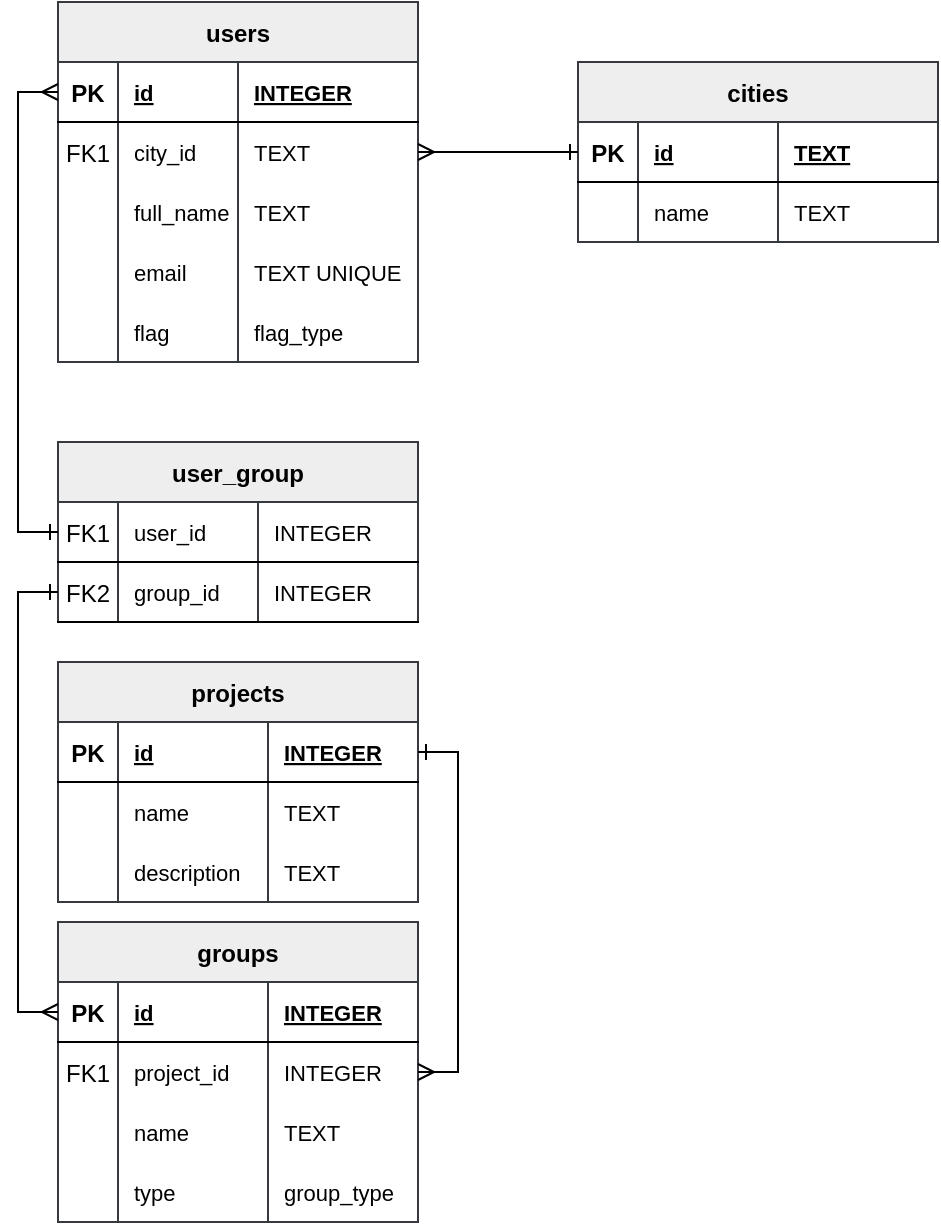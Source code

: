 <mxfile version="20.8.10" type="device"><diagram id="R2lEEEUBdFMjLlhIrx00" name="Page-1"><mxGraphModel dx="1034" dy="511" grid="1" gridSize="10" guides="1" tooltips="1" connect="1" arrows="1" fold="1" page="1" pageScale="1" pageWidth="850" pageHeight="1100" math="0" shadow="0" extFonts="Permanent Marker^https://fonts.googleapis.com/css?family=Permanent+Marker"><root><mxCell id="0"/><mxCell id="1" parent="0"/><mxCell id="Px9jCE2iod_C4gLn5feu-97" value="users" style="shape=table;startSize=30;container=1;collapsible=1;childLayout=tableLayout;fixedRows=1;rowLines=0;fontStyle=1;align=center;resizeLast=1;fillStyle=auto;labelBackgroundColor=none;fillColor=#eeeeee;strokeColor=#36393d;spacing=0;fontSize=12;" parent="1" vertex="1"><mxGeometry x="400" y="370" width="180" height="180" as="geometry"/></mxCell><mxCell id="Px9jCE2iod_C4gLn5feu-98" value="" style="shape=tableRow;horizontal=0;startSize=0;swimlaneHead=0;swimlaneBody=0;fillColor=none;collapsible=0;dropTarget=0;points=[[0,0.5],[1,0.5]];portConstraint=eastwest;top=0;left=0;right=0;bottom=1;fillStyle=auto;" parent="Px9jCE2iod_C4gLn5feu-97" vertex="1"><mxGeometry y="30" width="180" height="30" as="geometry"/></mxCell><mxCell id="Px9jCE2iod_C4gLn5feu-99" value="PK" style="shape=partialRectangle;connectable=0;fillColor=none;top=0;left=0;bottom=0;right=0;fontStyle=1;overflow=hidden;fillStyle=auto;" parent="Px9jCE2iod_C4gLn5feu-98" vertex="1"><mxGeometry width="30" height="30" as="geometry"><mxRectangle width="30" height="30" as="alternateBounds"/></mxGeometry></mxCell><mxCell id="Px9jCE2iod_C4gLn5feu-100" value="id" style="shape=partialRectangle;connectable=0;fillColor=none;top=0;left=0;bottom=0;right=0;align=left;spacingLeft=6;fontStyle=5;overflow=hidden;fillStyle=auto;noLabel=0;portConstraintRotation=0;shadow=0;fontSize=11;" parent="Px9jCE2iod_C4gLn5feu-98" vertex="1"><mxGeometry x="30" width="60" height="30" as="geometry"><mxRectangle width="60" height="30" as="alternateBounds"/></mxGeometry></mxCell><mxCell id="Px9jCE2iod_C4gLn5feu-101" value="INTEGER" style="shape=partialRectangle;connectable=0;fillColor=none;top=0;left=0;bottom=0;right=0;align=left;spacingLeft=6;fontStyle=5;overflow=hidden;fillStyle=auto;noLabel=0;portConstraintRotation=0;shadow=0;fontSize=11;" parent="Px9jCE2iod_C4gLn5feu-98" vertex="1"><mxGeometry x="90" width="90" height="30" as="geometry"><mxRectangle width="90" height="30" as="alternateBounds"/></mxGeometry></mxCell><mxCell id="Px9jCE2iod_C4gLn5feu-114" style="shape=tableRow;horizontal=0;startSize=0;swimlaneHead=0;swimlaneBody=0;fillColor=none;collapsible=0;dropTarget=0;points=[[0,0.5],[1,0.5]];portConstraint=eastwest;top=0;left=0;right=0;bottom=0;fillStyle=auto;" parent="Px9jCE2iod_C4gLn5feu-97" vertex="1"><mxGeometry y="60" width="180" height="30" as="geometry"/></mxCell><mxCell id="Px9jCE2iod_C4gLn5feu-115" value="FK1" style="shape=partialRectangle;connectable=0;fillColor=none;top=0;left=0;bottom=0;right=0;editable=1;overflow=hidden;fillStyle=auto;" parent="Px9jCE2iod_C4gLn5feu-114" vertex="1"><mxGeometry width="30" height="30" as="geometry"><mxRectangle width="30" height="30" as="alternateBounds"/></mxGeometry></mxCell><mxCell id="Px9jCE2iod_C4gLn5feu-116" value="city_id" style="shape=partialRectangle;connectable=0;fillColor=none;top=0;left=0;bottom=0;right=0;align=left;spacingLeft=6;overflow=hidden;fillStyle=auto;fontSize=11;" parent="Px9jCE2iod_C4gLn5feu-114" vertex="1"><mxGeometry x="30" width="60" height="30" as="geometry"><mxRectangle width="60" height="30" as="alternateBounds"/></mxGeometry></mxCell><mxCell id="Px9jCE2iod_C4gLn5feu-117" value="TEXT" style="shape=partialRectangle;connectable=0;fillColor=none;top=0;left=0;bottom=0;right=0;align=left;spacingLeft=6;overflow=hidden;fillStyle=auto;fontSize=11;" parent="Px9jCE2iod_C4gLn5feu-114" vertex="1"><mxGeometry x="90" width="90" height="30" as="geometry"><mxRectangle width="90" height="30" as="alternateBounds"/></mxGeometry></mxCell><mxCell id="Px9jCE2iod_C4gLn5feu-102" value="" style="shape=tableRow;horizontal=0;startSize=0;swimlaneHead=0;swimlaneBody=0;fillColor=none;collapsible=0;dropTarget=0;points=[[0,0.5],[1,0.5]];portConstraint=eastwest;top=0;left=0;right=0;bottom=0;fillStyle=auto;" parent="Px9jCE2iod_C4gLn5feu-97" vertex="1"><mxGeometry y="90" width="180" height="30" as="geometry"/></mxCell><mxCell id="Px9jCE2iod_C4gLn5feu-103" value="" style="shape=partialRectangle;connectable=0;fillColor=none;top=0;left=0;bottom=0;right=0;editable=1;overflow=hidden;fillStyle=auto;" parent="Px9jCE2iod_C4gLn5feu-102" vertex="1"><mxGeometry width="30" height="30" as="geometry"><mxRectangle width="30" height="30" as="alternateBounds"/></mxGeometry></mxCell><mxCell id="Px9jCE2iod_C4gLn5feu-104" value="full_name" style="shape=partialRectangle;connectable=0;fillColor=none;top=0;left=0;bottom=0;right=0;align=left;spacingLeft=6;overflow=hidden;fillStyle=auto;fontSize=11;" parent="Px9jCE2iod_C4gLn5feu-102" vertex="1"><mxGeometry x="30" width="60" height="30" as="geometry"><mxRectangle width="60" height="30" as="alternateBounds"/></mxGeometry></mxCell><mxCell id="Px9jCE2iod_C4gLn5feu-105" value="TEXT" style="shape=partialRectangle;connectable=0;fillColor=none;top=0;left=0;bottom=0;right=0;align=left;spacingLeft=6;overflow=hidden;fillStyle=auto;fontSize=11;" parent="Px9jCE2iod_C4gLn5feu-102" vertex="1"><mxGeometry x="90" width="90" height="30" as="geometry"><mxRectangle width="90" height="30" as="alternateBounds"/></mxGeometry></mxCell><mxCell id="Px9jCE2iod_C4gLn5feu-106" value="" style="shape=tableRow;horizontal=0;startSize=0;swimlaneHead=0;swimlaneBody=0;fillColor=none;collapsible=0;dropTarget=0;points=[[0,0.5],[1,0.5]];portConstraint=eastwest;top=0;left=0;right=0;bottom=0;fillStyle=auto;" parent="Px9jCE2iod_C4gLn5feu-97" vertex="1"><mxGeometry y="120" width="180" height="30" as="geometry"/></mxCell><mxCell id="Px9jCE2iod_C4gLn5feu-107" value="" style="shape=partialRectangle;connectable=0;fillColor=none;top=0;left=0;bottom=0;right=0;editable=1;overflow=hidden;fillStyle=auto;" parent="Px9jCE2iod_C4gLn5feu-106" vertex="1"><mxGeometry width="30" height="30" as="geometry"><mxRectangle width="30" height="30" as="alternateBounds"/></mxGeometry></mxCell><mxCell id="Px9jCE2iod_C4gLn5feu-108" value="email" style="shape=partialRectangle;connectable=0;fillColor=none;top=0;left=0;bottom=0;right=0;align=left;spacingLeft=6;overflow=hidden;fillStyle=auto;fontSize=11;" parent="Px9jCE2iod_C4gLn5feu-106" vertex="1"><mxGeometry x="30" width="60" height="30" as="geometry"><mxRectangle width="60" height="30" as="alternateBounds"/></mxGeometry></mxCell><mxCell id="Px9jCE2iod_C4gLn5feu-109" value="TEXT UNIQUE" style="shape=partialRectangle;connectable=0;fillColor=none;top=0;left=0;bottom=0;right=0;align=left;spacingLeft=6;overflow=hidden;fillStyle=auto;fontSize=11;" parent="Px9jCE2iod_C4gLn5feu-106" vertex="1"><mxGeometry x="90" width="90" height="30" as="geometry"><mxRectangle width="90" height="30" as="alternateBounds"/></mxGeometry></mxCell><mxCell id="Px9jCE2iod_C4gLn5feu-110" value="" style="shape=tableRow;horizontal=0;startSize=0;swimlaneHead=0;swimlaneBody=0;fillColor=none;collapsible=0;dropTarget=0;points=[[0,0.5],[1,0.5]];portConstraint=eastwest;top=0;left=0;right=0;bottom=0;fillStyle=auto;" parent="Px9jCE2iod_C4gLn5feu-97" vertex="1"><mxGeometry y="150" width="180" height="30" as="geometry"/></mxCell><mxCell id="Px9jCE2iod_C4gLn5feu-111" value="" style="shape=partialRectangle;connectable=0;fillColor=none;top=0;left=0;bottom=0;right=0;editable=1;overflow=hidden;fillStyle=auto;" parent="Px9jCE2iod_C4gLn5feu-110" vertex="1"><mxGeometry width="30" height="30" as="geometry"><mxRectangle width="30" height="30" as="alternateBounds"/></mxGeometry></mxCell><mxCell id="Px9jCE2iod_C4gLn5feu-112" value="flag" style="shape=partialRectangle;connectable=0;fillColor=none;top=0;left=0;bottom=0;right=0;align=left;spacingLeft=6;overflow=hidden;fillStyle=auto;fontSize=11;" parent="Px9jCE2iod_C4gLn5feu-110" vertex="1"><mxGeometry x="30" width="60" height="30" as="geometry"><mxRectangle width="60" height="30" as="alternateBounds"/></mxGeometry></mxCell><mxCell id="Px9jCE2iod_C4gLn5feu-113" value="flag_type" style="shape=partialRectangle;connectable=0;fillColor=none;top=0;left=0;bottom=0;right=0;align=left;spacingLeft=6;overflow=hidden;fillStyle=auto;fontSize=11;" parent="Px9jCE2iod_C4gLn5feu-110" vertex="1"><mxGeometry x="90" width="90" height="30" as="geometry"><mxRectangle width="90" height="30" as="alternateBounds"/></mxGeometry></mxCell><mxCell id="Px9jCE2iod_C4gLn5feu-122" value="cities" style="shape=table;startSize=30;container=1;collapsible=1;childLayout=tableLayout;fixedRows=1;rowLines=0;fontStyle=1;align=center;resizeLast=1;fillStyle=auto;labelBackgroundColor=none;fillColor=#eeeeee;strokeColor=#36393d;" parent="1" vertex="1"><mxGeometry x="660" y="400" width="180" height="90" as="geometry"/></mxCell><mxCell id="Px9jCE2iod_C4gLn5feu-123" value="" style="shape=tableRow;horizontal=0;startSize=0;swimlaneHead=0;swimlaneBody=0;fillColor=none;collapsible=0;dropTarget=0;points=[[0,0.5],[1,0.5]];portConstraint=eastwest;top=0;left=0;right=0;bottom=1;fillStyle=auto;" parent="Px9jCE2iod_C4gLn5feu-122" vertex="1"><mxGeometry y="30" width="180" height="30" as="geometry"/></mxCell><mxCell id="Px9jCE2iod_C4gLn5feu-124" value="PK" style="shape=partialRectangle;connectable=0;fillColor=none;top=0;left=0;bottom=0;right=0;fontStyle=1;overflow=hidden;fillStyle=auto;" parent="Px9jCE2iod_C4gLn5feu-123" vertex="1"><mxGeometry width="30" height="30" as="geometry"><mxRectangle width="30" height="30" as="alternateBounds"/></mxGeometry></mxCell><mxCell id="Px9jCE2iod_C4gLn5feu-125" value="id" style="shape=partialRectangle;connectable=0;fillColor=none;top=0;left=0;bottom=0;right=0;align=left;spacingLeft=6;fontStyle=5;overflow=hidden;fillStyle=auto;noLabel=0;portConstraintRotation=0;shadow=0;fontSize=11;" parent="Px9jCE2iod_C4gLn5feu-123" vertex="1"><mxGeometry x="30" width="70" height="30" as="geometry"><mxRectangle width="70" height="30" as="alternateBounds"/></mxGeometry></mxCell><mxCell id="Px9jCE2iod_C4gLn5feu-126" value="TEXT" style="shape=partialRectangle;connectable=0;fillColor=none;top=0;left=0;bottom=0;right=0;align=left;spacingLeft=6;fontStyle=5;overflow=hidden;fillStyle=auto;noLabel=0;portConstraintRotation=0;shadow=0;fontSize=11;" parent="Px9jCE2iod_C4gLn5feu-123" vertex="1"><mxGeometry x="100" width="80" height="30" as="geometry"><mxRectangle width="80" height="30" as="alternateBounds"/></mxGeometry></mxCell><mxCell id="Px9jCE2iod_C4gLn5feu-127" value="" style="shape=tableRow;horizontal=0;startSize=0;swimlaneHead=0;swimlaneBody=0;fillColor=none;collapsible=0;dropTarget=0;points=[[0,0.5],[1,0.5]];portConstraint=eastwest;top=0;left=0;right=0;bottom=0;fillStyle=auto;" parent="Px9jCE2iod_C4gLn5feu-122" vertex="1"><mxGeometry y="60" width="180" height="30" as="geometry"/></mxCell><mxCell id="Px9jCE2iod_C4gLn5feu-128" value="" style="shape=partialRectangle;connectable=0;fillColor=none;top=0;left=0;bottom=0;right=0;editable=1;overflow=hidden;fillStyle=auto;" parent="Px9jCE2iod_C4gLn5feu-127" vertex="1"><mxGeometry width="30" height="30" as="geometry"><mxRectangle width="30" height="30" as="alternateBounds"/></mxGeometry></mxCell><mxCell id="Px9jCE2iod_C4gLn5feu-129" value="name" style="shape=partialRectangle;connectable=0;fillColor=none;top=0;left=0;bottom=0;right=0;align=left;spacingLeft=6;overflow=hidden;fillStyle=auto;fontSize=11;" parent="Px9jCE2iod_C4gLn5feu-127" vertex="1"><mxGeometry x="30" width="70" height="30" as="geometry"><mxRectangle width="70" height="30" as="alternateBounds"/></mxGeometry></mxCell><mxCell id="Px9jCE2iod_C4gLn5feu-130" value="TEXT" style="shape=partialRectangle;connectable=0;fillColor=none;top=0;left=0;bottom=0;right=0;align=left;spacingLeft=6;overflow=hidden;fillStyle=auto;fontSize=11;" parent="Px9jCE2iod_C4gLn5feu-127" vertex="1"><mxGeometry x="100" width="80" height="30" as="geometry"><mxRectangle width="80" height="30" as="alternateBounds"/></mxGeometry></mxCell><mxCell id="Px9jCE2iod_C4gLn5feu-158" style="edgeStyle=orthogonalEdgeStyle;rounded=0;orthogonalLoop=1;jettySize=auto;html=1;exitX=0;exitY=0.5;exitDx=0;exitDy=0;entryX=1;entryY=0.5;entryDx=0;entryDy=0;endArrow=ERmany;endFill=0;startArrow=ERone;startFill=0;" parent="1" source="Px9jCE2iod_C4gLn5feu-123" target="Px9jCE2iod_C4gLn5feu-114" edge="1"><mxGeometry relative="1" as="geometry"/></mxCell><mxCell id="BM7_UAmfEfMgz-eGo1fl-1" value="user_group" style="shape=table;startSize=30;container=1;collapsible=1;childLayout=tableLayout;fixedRows=1;rowLines=0;fontStyle=1;align=center;resizeLast=1;fillColor=#eeeeee;strokeColor=#36393d;" parent="1" vertex="1"><mxGeometry x="400" y="590" width="180" height="90" as="geometry"/></mxCell><mxCell id="BM7_UAmfEfMgz-eGo1fl-2" value="" style="shape=tableRow;horizontal=0;startSize=0;swimlaneHead=0;swimlaneBody=0;fillColor=none;collapsible=0;dropTarget=0;points=[[0,0.5],[1,0.5]];portConstraint=eastwest;top=0;left=0;right=0;bottom=1;" parent="BM7_UAmfEfMgz-eGo1fl-1" vertex="1"><mxGeometry y="30" width="180" height="30" as="geometry"/></mxCell><mxCell id="BM7_UAmfEfMgz-eGo1fl-3" value="FK1" style="shape=partialRectangle;connectable=0;fillColor=none;top=0;left=0;bottom=0;right=0;fontStyle=0;overflow=hidden;" parent="BM7_UAmfEfMgz-eGo1fl-2" vertex="1"><mxGeometry width="30" height="30" as="geometry"><mxRectangle width="30" height="30" as="alternateBounds"/></mxGeometry></mxCell><mxCell id="BM7_UAmfEfMgz-eGo1fl-4" value="user_id" style="shape=partialRectangle;connectable=0;fillColor=none;top=0;left=0;bottom=0;right=0;align=left;spacingLeft=6;fontStyle=0;overflow=hidden;fontSize=11;" parent="BM7_UAmfEfMgz-eGo1fl-2" vertex="1"><mxGeometry x="30" width="70" height="30" as="geometry"><mxRectangle width="70" height="30" as="alternateBounds"/></mxGeometry></mxCell><mxCell id="BM7_UAmfEfMgz-eGo1fl-75" value="INTEGER" style="shape=partialRectangle;connectable=0;fillColor=none;top=0;left=0;bottom=0;right=0;align=left;spacingLeft=6;fontStyle=0;overflow=hidden;fontSize=11;" parent="BM7_UAmfEfMgz-eGo1fl-2" vertex="1"><mxGeometry x="100" width="80" height="30" as="geometry"><mxRectangle width="80" height="30" as="alternateBounds"/></mxGeometry></mxCell><mxCell id="BM7_UAmfEfMgz-eGo1fl-20" style="shape=tableRow;horizontal=0;startSize=0;swimlaneHead=0;swimlaneBody=0;fillColor=none;collapsible=0;dropTarget=0;points=[[0,0.5],[1,0.5]];portConstraint=eastwest;top=0;left=0;right=0;bottom=1;" parent="BM7_UAmfEfMgz-eGo1fl-1" vertex="1"><mxGeometry y="60" width="180" height="30" as="geometry"/></mxCell><mxCell id="BM7_UAmfEfMgz-eGo1fl-21" value="FK2" style="shape=partialRectangle;connectable=0;fillColor=none;top=0;left=0;bottom=0;right=0;fontStyle=0;overflow=hidden;" parent="BM7_UAmfEfMgz-eGo1fl-20" vertex="1"><mxGeometry width="30" height="30" as="geometry"><mxRectangle width="30" height="30" as="alternateBounds"/></mxGeometry></mxCell><mxCell id="BM7_UAmfEfMgz-eGo1fl-22" value="group_id" style="shape=partialRectangle;connectable=0;fillColor=none;top=0;left=0;bottom=0;right=0;align=left;spacingLeft=6;fontStyle=0;overflow=hidden;fontSize=11;" parent="BM7_UAmfEfMgz-eGo1fl-20" vertex="1"><mxGeometry x="30" width="70" height="30" as="geometry"><mxRectangle width="70" height="30" as="alternateBounds"/></mxGeometry></mxCell><mxCell id="BM7_UAmfEfMgz-eGo1fl-76" value="INTEGER" style="shape=partialRectangle;connectable=0;fillColor=none;top=0;left=0;bottom=0;right=0;align=left;spacingLeft=6;fontStyle=0;overflow=hidden;fontSize=11;" parent="BM7_UAmfEfMgz-eGo1fl-20" vertex="1"><mxGeometry x="100" width="80" height="30" as="geometry"><mxRectangle width="80" height="30" as="alternateBounds"/></mxGeometry></mxCell><mxCell id="BM7_UAmfEfMgz-eGo1fl-23" style="edgeStyle=orthogonalEdgeStyle;rounded=0;orthogonalLoop=1;jettySize=auto;html=1;exitX=0;exitY=0.5;exitDx=0;exitDy=0;entryX=0;entryY=0.5;entryDx=0;entryDy=0;startArrow=ERone;startFill=0;endArrow=ERmany;endFill=0;" parent="1" source="BM7_UAmfEfMgz-eGo1fl-2" target="Px9jCE2iod_C4gLn5feu-98" edge="1"><mxGeometry relative="1" as="geometry"/></mxCell><mxCell id="BM7_UAmfEfMgz-eGo1fl-47" value="groups" style="shape=table;startSize=30;container=1;collapsible=1;childLayout=tableLayout;fixedRows=1;rowLines=0;fontStyle=1;align=center;resizeLast=1;fillStyle=auto;labelBackgroundColor=none;fillColor=#eeeeee;strokeColor=#36393d;" parent="1" vertex="1"><mxGeometry x="400" y="830" width="180" height="150" as="geometry"/></mxCell><mxCell id="BM7_UAmfEfMgz-eGo1fl-48" value="" style="shape=tableRow;horizontal=0;startSize=0;swimlaneHead=0;swimlaneBody=0;fillColor=none;collapsible=0;dropTarget=0;points=[[0,0.5],[1,0.5]];portConstraint=eastwest;top=0;left=0;right=0;bottom=1;fillStyle=auto;" parent="BM7_UAmfEfMgz-eGo1fl-47" vertex="1"><mxGeometry y="30" width="180" height="30" as="geometry"/></mxCell><mxCell id="BM7_UAmfEfMgz-eGo1fl-49" value="PK" style="shape=partialRectangle;connectable=0;fillColor=none;top=0;left=0;bottom=0;right=0;fontStyle=1;overflow=hidden;fillStyle=auto;" parent="BM7_UAmfEfMgz-eGo1fl-48" vertex="1"><mxGeometry width="30" height="30" as="geometry"><mxRectangle width="30" height="30" as="alternateBounds"/></mxGeometry></mxCell><mxCell id="BM7_UAmfEfMgz-eGo1fl-50" value="id" style="shape=partialRectangle;connectable=0;fillColor=none;top=0;left=0;bottom=0;right=0;align=left;spacingLeft=6;fontStyle=5;overflow=hidden;fillStyle=auto;noLabel=0;portConstraintRotation=0;shadow=0;fontSize=11;" parent="BM7_UAmfEfMgz-eGo1fl-48" vertex="1"><mxGeometry x="30" width="75" height="30" as="geometry"><mxRectangle width="75" height="30" as="alternateBounds"/></mxGeometry></mxCell><mxCell id="BM7_UAmfEfMgz-eGo1fl-51" value="INTEGER" style="shape=partialRectangle;connectable=0;fillColor=none;top=0;left=0;bottom=0;right=0;align=left;spacingLeft=6;fontStyle=5;overflow=hidden;fillStyle=auto;noLabel=0;portConstraintRotation=0;shadow=0;fontSize=11;" parent="BM7_UAmfEfMgz-eGo1fl-48" vertex="1"><mxGeometry x="105" width="75" height="30" as="geometry"><mxRectangle width="75" height="30" as="alternateBounds"/></mxGeometry></mxCell><mxCell id="BM7_UAmfEfMgz-eGo1fl-64" style="shape=tableRow;horizontal=0;startSize=0;swimlaneHead=0;swimlaneBody=0;fillColor=none;collapsible=0;dropTarget=0;points=[[0,0.5],[1,0.5]];portConstraint=eastwest;top=0;left=0;right=0;bottom=0;fillStyle=auto;" parent="BM7_UAmfEfMgz-eGo1fl-47" vertex="1"><mxGeometry y="60" width="180" height="30" as="geometry"/></mxCell><mxCell id="BM7_UAmfEfMgz-eGo1fl-65" value="FK1" style="shape=partialRectangle;connectable=0;fillColor=none;top=0;left=0;bottom=0;right=0;editable=1;overflow=hidden;fillStyle=auto;" parent="BM7_UAmfEfMgz-eGo1fl-64" vertex="1"><mxGeometry width="30" height="30" as="geometry"><mxRectangle width="30" height="30" as="alternateBounds"/></mxGeometry></mxCell><mxCell id="BM7_UAmfEfMgz-eGo1fl-66" value="project_id" style="shape=partialRectangle;connectable=0;fillColor=none;top=0;left=0;bottom=0;right=0;align=left;spacingLeft=6;overflow=hidden;fillStyle=auto;fontSize=11;" parent="BM7_UAmfEfMgz-eGo1fl-64" vertex="1"><mxGeometry x="30" width="75" height="30" as="geometry"><mxRectangle width="75" height="30" as="alternateBounds"/></mxGeometry></mxCell><mxCell id="BM7_UAmfEfMgz-eGo1fl-67" value="INTEGER" style="shape=partialRectangle;connectable=0;fillColor=none;top=0;left=0;bottom=0;right=0;align=left;spacingLeft=6;overflow=hidden;fillStyle=auto;fontSize=11;" parent="BM7_UAmfEfMgz-eGo1fl-64" vertex="1"><mxGeometry x="105" width="75" height="30" as="geometry"><mxRectangle width="75" height="30" as="alternateBounds"/></mxGeometry></mxCell><mxCell id="BM7_UAmfEfMgz-eGo1fl-52" value="" style="shape=tableRow;horizontal=0;startSize=0;swimlaneHead=0;swimlaneBody=0;fillColor=none;collapsible=0;dropTarget=0;points=[[0,0.5],[1,0.5]];portConstraint=eastwest;top=0;left=0;right=0;bottom=0;fillStyle=auto;" parent="BM7_UAmfEfMgz-eGo1fl-47" vertex="1"><mxGeometry y="90" width="180" height="30" as="geometry"/></mxCell><mxCell id="BM7_UAmfEfMgz-eGo1fl-53" value="" style="shape=partialRectangle;connectable=0;fillColor=none;top=0;left=0;bottom=0;right=0;editable=1;overflow=hidden;fillStyle=auto;" parent="BM7_UAmfEfMgz-eGo1fl-52" vertex="1"><mxGeometry width="30" height="30" as="geometry"><mxRectangle width="30" height="30" as="alternateBounds"/></mxGeometry></mxCell><mxCell id="BM7_UAmfEfMgz-eGo1fl-54" value="name" style="shape=partialRectangle;connectable=0;fillColor=none;top=0;left=0;bottom=0;right=0;align=left;spacingLeft=6;overflow=hidden;fillStyle=auto;fontSize=11;" parent="BM7_UAmfEfMgz-eGo1fl-52" vertex="1"><mxGeometry x="30" width="75" height="30" as="geometry"><mxRectangle width="75" height="30" as="alternateBounds"/></mxGeometry></mxCell><mxCell id="BM7_UAmfEfMgz-eGo1fl-55" value="TEXT" style="shape=partialRectangle;connectable=0;fillColor=none;top=0;left=0;bottom=0;right=0;align=left;spacingLeft=6;overflow=hidden;fillStyle=auto;fontSize=11;" parent="BM7_UAmfEfMgz-eGo1fl-52" vertex="1"><mxGeometry x="105" width="75" height="30" as="geometry"><mxRectangle width="75" height="30" as="alternateBounds"/></mxGeometry></mxCell><mxCell id="BM7_UAmfEfMgz-eGo1fl-68" style="shape=tableRow;horizontal=0;startSize=0;swimlaneHead=0;swimlaneBody=0;fillColor=none;collapsible=0;dropTarget=0;points=[[0,0.5],[1,0.5]];portConstraint=eastwest;top=0;left=0;right=0;bottom=0;fillStyle=auto;" parent="BM7_UAmfEfMgz-eGo1fl-47" vertex="1"><mxGeometry y="120" width="180" height="30" as="geometry"/></mxCell><mxCell id="BM7_UAmfEfMgz-eGo1fl-69" value="" style="shape=partialRectangle;connectable=0;fillColor=none;top=0;left=0;bottom=0;right=0;editable=1;overflow=hidden;fillStyle=auto;" parent="BM7_UAmfEfMgz-eGo1fl-68" vertex="1"><mxGeometry width="30" height="30" as="geometry"><mxRectangle width="30" height="30" as="alternateBounds"/></mxGeometry></mxCell><mxCell id="BM7_UAmfEfMgz-eGo1fl-70" value="type" style="shape=partialRectangle;connectable=0;fillColor=none;top=0;left=0;bottom=0;right=0;align=left;spacingLeft=6;overflow=hidden;fillStyle=auto;fontSize=11;" parent="BM7_UAmfEfMgz-eGo1fl-68" vertex="1"><mxGeometry x="30" width="75" height="30" as="geometry"><mxRectangle width="75" height="30" as="alternateBounds"/></mxGeometry></mxCell><mxCell id="BM7_UAmfEfMgz-eGo1fl-71" value="group_type" style="shape=partialRectangle;connectable=0;fillColor=none;top=0;left=0;bottom=0;right=0;align=left;spacingLeft=6;overflow=hidden;fillStyle=auto;fontSize=11;" parent="BM7_UAmfEfMgz-eGo1fl-68" vertex="1"><mxGeometry x="105" width="75" height="30" as="geometry"><mxRectangle width="75" height="30" as="alternateBounds"/></mxGeometry></mxCell><mxCell id="BM7_UAmfEfMgz-eGo1fl-88" value="projects" style="shape=table;startSize=30;container=1;collapsible=1;childLayout=tableLayout;fixedRows=1;rowLines=0;fontStyle=1;align=center;resizeLast=1;fillStyle=auto;labelBackgroundColor=none;fillColor=#eeeeee;strokeColor=#36393d;" parent="1" vertex="1"><mxGeometry x="400" y="700" width="180" height="120" as="geometry"/></mxCell><mxCell id="BM7_UAmfEfMgz-eGo1fl-89" value="" style="shape=tableRow;horizontal=0;startSize=0;swimlaneHead=0;swimlaneBody=0;fillColor=none;collapsible=0;dropTarget=0;points=[[0,0.5],[1,0.5]];portConstraint=eastwest;top=0;left=0;right=0;bottom=1;fillStyle=auto;" parent="BM7_UAmfEfMgz-eGo1fl-88" vertex="1"><mxGeometry y="30" width="180" height="30" as="geometry"/></mxCell><mxCell id="BM7_UAmfEfMgz-eGo1fl-90" value="PK" style="shape=partialRectangle;connectable=0;fillColor=none;top=0;left=0;bottom=0;right=0;fontStyle=1;overflow=hidden;fillStyle=auto;" parent="BM7_UAmfEfMgz-eGo1fl-89" vertex="1"><mxGeometry width="30" height="30" as="geometry"><mxRectangle width="30" height="30" as="alternateBounds"/></mxGeometry></mxCell><mxCell id="BM7_UAmfEfMgz-eGo1fl-91" value="id" style="shape=partialRectangle;connectable=0;fillColor=none;top=0;left=0;bottom=0;right=0;align=left;spacingLeft=6;fontStyle=5;overflow=hidden;fillStyle=auto;noLabel=0;portConstraintRotation=0;shadow=0;fontSize=11;" parent="BM7_UAmfEfMgz-eGo1fl-89" vertex="1"><mxGeometry x="30" width="75" height="30" as="geometry"><mxRectangle width="75" height="30" as="alternateBounds"/></mxGeometry></mxCell><mxCell id="BM7_UAmfEfMgz-eGo1fl-92" value="INTEGER" style="shape=partialRectangle;connectable=0;fillColor=none;top=0;left=0;bottom=0;right=0;align=left;spacingLeft=6;fontStyle=5;overflow=hidden;fillStyle=auto;noLabel=0;portConstraintRotation=0;shadow=0;fontSize=11;" parent="BM7_UAmfEfMgz-eGo1fl-89" vertex="1"><mxGeometry x="105" width="75" height="30" as="geometry"><mxRectangle width="75" height="30" as="alternateBounds"/></mxGeometry></mxCell><mxCell id="BM7_UAmfEfMgz-eGo1fl-93" style="shape=tableRow;horizontal=0;startSize=0;swimlaneHead=0;swimlaneBody=0;fillColor=none;collapsible=0;dropTarget=0;points=[[0,0.5],[1,0.5]];portConstraint=eastwest;top=0;left=0;right=0;bottom=0;fillStyle=auto;" parent="BM7_UAmfEfMgz-eGo1fl-88" vertex="1"><mxGeometry y="60" width="180" height="30" as="geometry"/></mxCell><mxCell id="BM7_UAmfEfMgz-eGo1fl-94" value="" style="shape=partialRectangle;connectable=0;fillColor=none;top=0;left=0;bottom=0;right=0;editable=1;overflow=hidden;fillStyle=auto;" parent="BM7_UAmfEfMgz-eGo1fl-93" vertex="1"><mxGeometry width="30" height="30" as="geometry"><mxRectangle width="30" height="30" as="alternateBounds"/></mxGeometry></mxCell><mxCell id="BM7_UAmfEfMgz-eGo1fl-95" value="name" style="shape=partialRectangle;connectable=0;fillColor=none;top=0;left=0;bottom=0;right=0;align=left;spacingLeft=6;overflow=hidden;fillStyle=auto;fontSize=11;" parent="BM7_UAmfEfMgz-eGo1fl-93" vertex="1"><mxGeometry x="30" width="75" height="30" as="geometry"><mxRectangle width="75" height="30" as="alternateBounds"/></mxGeometry></mxCell><mxCell id="BM7_UAmfEfMgz-eGo1fl-96" value="TEXT" style="shape=partialRectangle;connectable=0;fillColor=none;top=0;left=0;bottom=0;right=0;align=left;spacingLeft=6;overflow=hidden;fillStyle=auto;fontSize=11;" parent="BM7_UAmfEfMgz-eGo1fl-93" vertex="1"><mxGeometry x="105" width="75" height="30" as="geometry"><mxRectangle width="75" height="30" as="alternateBounds"/></mxGeometry></mxCell><mxCell id="BM7_UAmfEfMgz-eGo1fl-97" value="" style="shape=tableRow;horizontal=0;startSize=0;swimlaneHead=0;swimlaneBody=0;fillColor=none;collapsible=0;dropTarget=0;points=[[0,0.5],[1,0.5]];portConstraint=eastwest;top=0;left=0;right=0;bottom=0;fillStyle=auto;" parent="BM7_UAmfEfMgz-eGo1fl-88" vertex="1"><mxGeometry y="90" width="180" height="30" as="geometry"/></mxCell><mxCell id="BM7_UAmfEfMgz-eGo1fl-98" value="" style="shape=partialRectangle;connectable=0;fillColor=none;top=0;left=0;bottom=0;right=0;editable=1;overflow=hidden;fillStyle=auto;" parent="BM7_UAmfEfMgz-eGo1fl-97" vertex="1"><mxGeometry width="30" height="30" as="geometry"><mxRectangle width="30" height="30" as="alternateBounds"/></mxGeometry></mxCell><mxCell id="BM7_UAmfEfMgz-eGo1fl-99" value="description" style="shape=partialRectangle;connectable=0;fillColor=none;top=0;left=0;bottom=0;right=0;align=left;spacingLeft=6;overflow=hidden;fillStyle=auto;fontSize=11;" parent="BM7_UAmfEfMgz-eGo1fl-97" vertex="1"><mxGeometry x="30" width="75" height="30" as="geometry"><mxRectangle width="75" height="30" as="alternateBounds"/></mxGeometry></mxCell><mxCell id="BM7_UAmfEfMgz-eGo1fl-100" value="TEXT" style="shape=partialRectangle;connectable=0;fillColor=none;top=0;left=0;bottom=0;right=0;align=left;spacingLeft=6;overflow=hidden;fillStyle=auto;fontSize=11;" parent="BM7_UAmfEfMgz-eGo1fl-97" vertex="1"><mxGeometry x="105" width="75" height="30" as="geometry"><mxRectangle width="75" height="30" as="alternateBounds"/></mxGeometry></mxCell><mxCell id="lcJWEY4pU5-v1jbXfxkL-5" style="edgeStyle=orthogonalEdgeStyle;shape=connector;rounded=0;orthogonalLoop=1;jettySize=auto;html=1;exitX=1;exitY=0.5;exitDx=0;exitDy=0;entryX=1;entryY=0.5;entryDx=0;entryDy=0;labelBackgroundColor=default;strokeColor=default;fontFamily=Helvetica;fontSize=11;fontColor=default;startArrow=ERone;startFill=0;endArrow=ERmany;endFill=0;" edge="1" parent="1" source="BM7_UAmfEfMgz-eGo1fl-89" target="BM7_UAmfEfMgz-eGo1fl-64"><mxGeometry relative="1" as="geometry"/></mxCell><mxCell id="lcJWEY4pU5-v1jbXfxkL-6" style="edgeStyle=orthogonalEdgeStyle;shape=connector;rounded=0;orthogonalLoop=1;jettySize=auto;html=1;exitX=0;exitY=0.5;exitDx=0;exitDy=0;entryX=0;entryY=0.5;entryDx=0;entryDy=0;labelBackgroundColor=default;strokeColor=default;fontFamily=Helvetica;fontSize=11;fontColor=default;startArrow=ERone;startFill=0;endArrow=ERmany;endFill=0;" edge="1" parent="1" source="BM7_UAmfEfMgz-eGo1fl-20" target="BM7_UAmfEfMgz-eGo1fl-48"><mxGeometry relative="1" as="geometry"/></mxCell></root></mxGraphModel></diagram></mxfile>